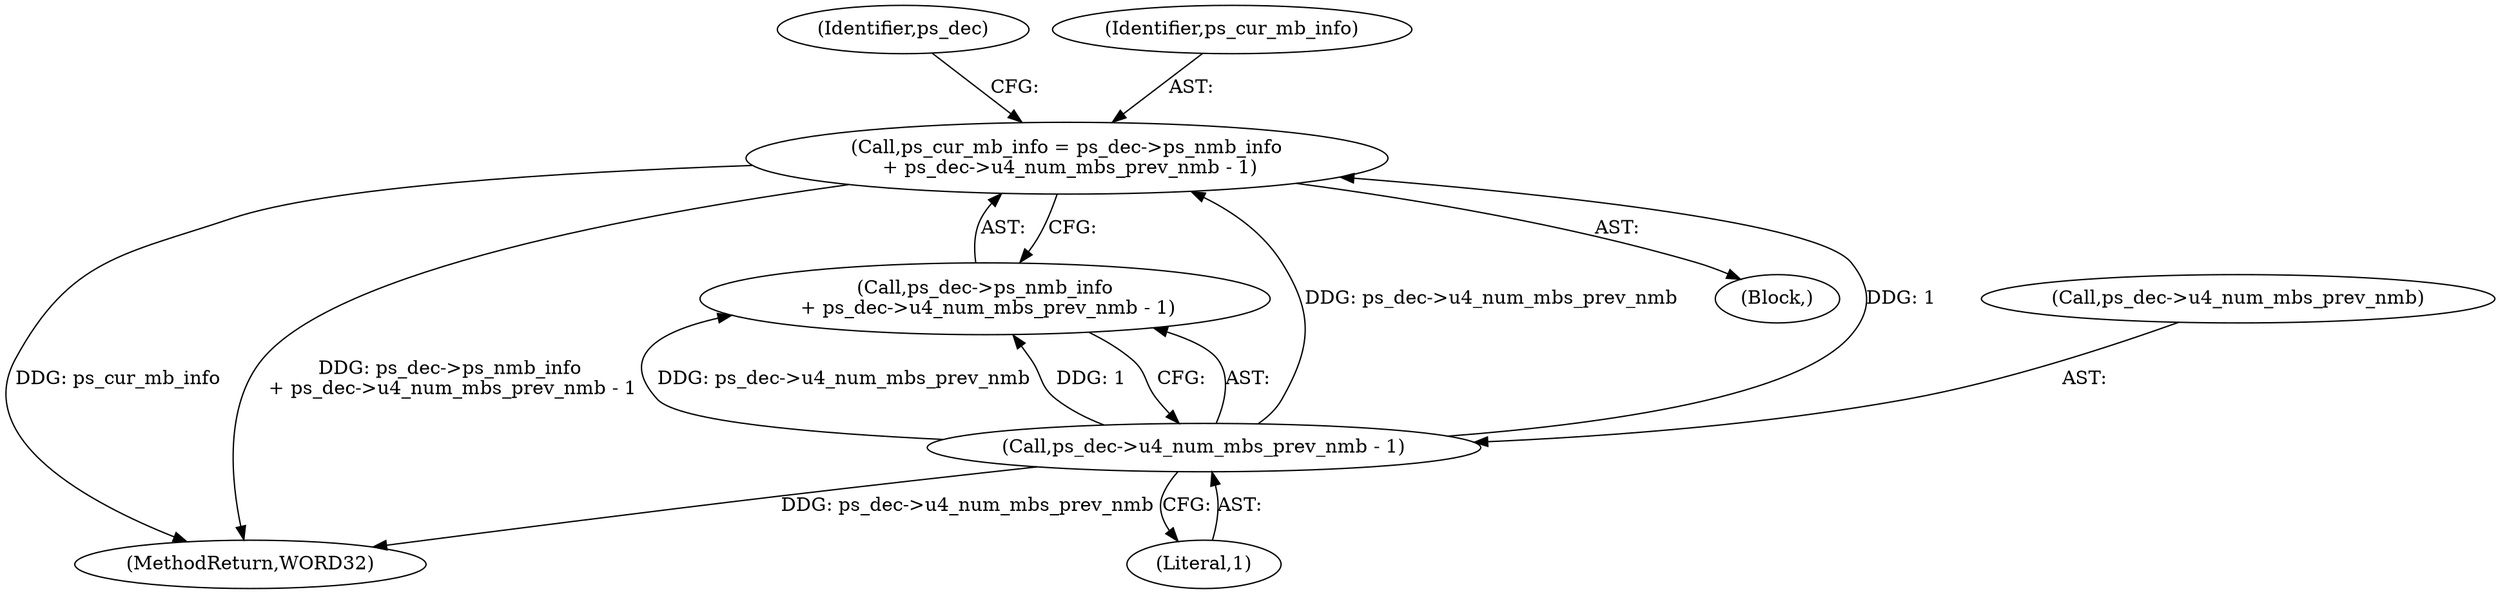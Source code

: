 digraph "0_Android_e629194c62a9a129ce378e08cb1059a8a53f1795_0@integer" {
"1000556" [label="(Call,ps_cur_mb_info = ps_dec->ps_nmb_info\n + ps_dec->u4_num_mbs_prev_nmb - 1)"];
"1000562" [label="(Call,ps_dec->u4_num_mbs_prev_nmb - 1)"];
"1000563" [label="(Call,ps_dec->u4_num_mbs_prev_nmb)"];
"1001358" [label="(MethodReturn,WORD32)"];
"1000556" [label="(Call,ps_cur_mb_info = ps_dec->ps_nmb_info\n + ps_dec->u4_num_mbs_prev_nmb - 1)"];
"1000558" [label="(Call,ps_dec->ps_nmb_info\n + ps_dec->u4_num_mbs_prev_nmb - 1)"];
"1000566" [label="(Literal,1)"];
"1000569" [label="(Identifier,ps_dec)"];
"1000557" [label="(Identifier,ps_cur_mb_info)"];
"1000562" [label="(Call,ps_dec->u4_num_mbs_prev_nmb - 1)"];
"1000555" [label="(Block,)"];
"1000556" -> "1000555"  [label="AST: "];
"1000556" -> "1000558"  [label="CFG: "];
"1000557" -> "1000556"  [label="AST: "];
"1000558" -> "1000556"  [label="AST: "];
"1000569" -> "1000556"  [label="CFG: "];
"1000556" -> "1001358"  [label="DDG: ps_cur_mb_info"];
"1000556" -> "1001358"  [label="DDG: ps_dec->ps_nmb_info\n + ps_dec->u4_num_mbs_prev_nmb - 1"];
"1000562" -> "1000556"  [label="DDG: ps_dec->u4_num_mbs_prev_nmb"];
"1000562" -> "1000556"  [label="DDG: 1"];
"1000562" -> "1000558"  [label="AST: "];
"1000562" -> "1000566"  [label="CFG: "];
"1000563" -> "1000562"  [label="AST: "];
"1000566" -> "1000562"  [label="AST: "];
"1000558" -> "1000562"  [label="CFG: "];
"1000562" -> "1001358"  [label="DDG: ps_dec->u4_num_mbs_prev_nmb"];
"1000562" -> "1000558"  [label="DDG: ps_dec->u4_num_mbs_prev_nmb"];
"1000562" -> "1000558"  [label="DDG: 1"];
}
